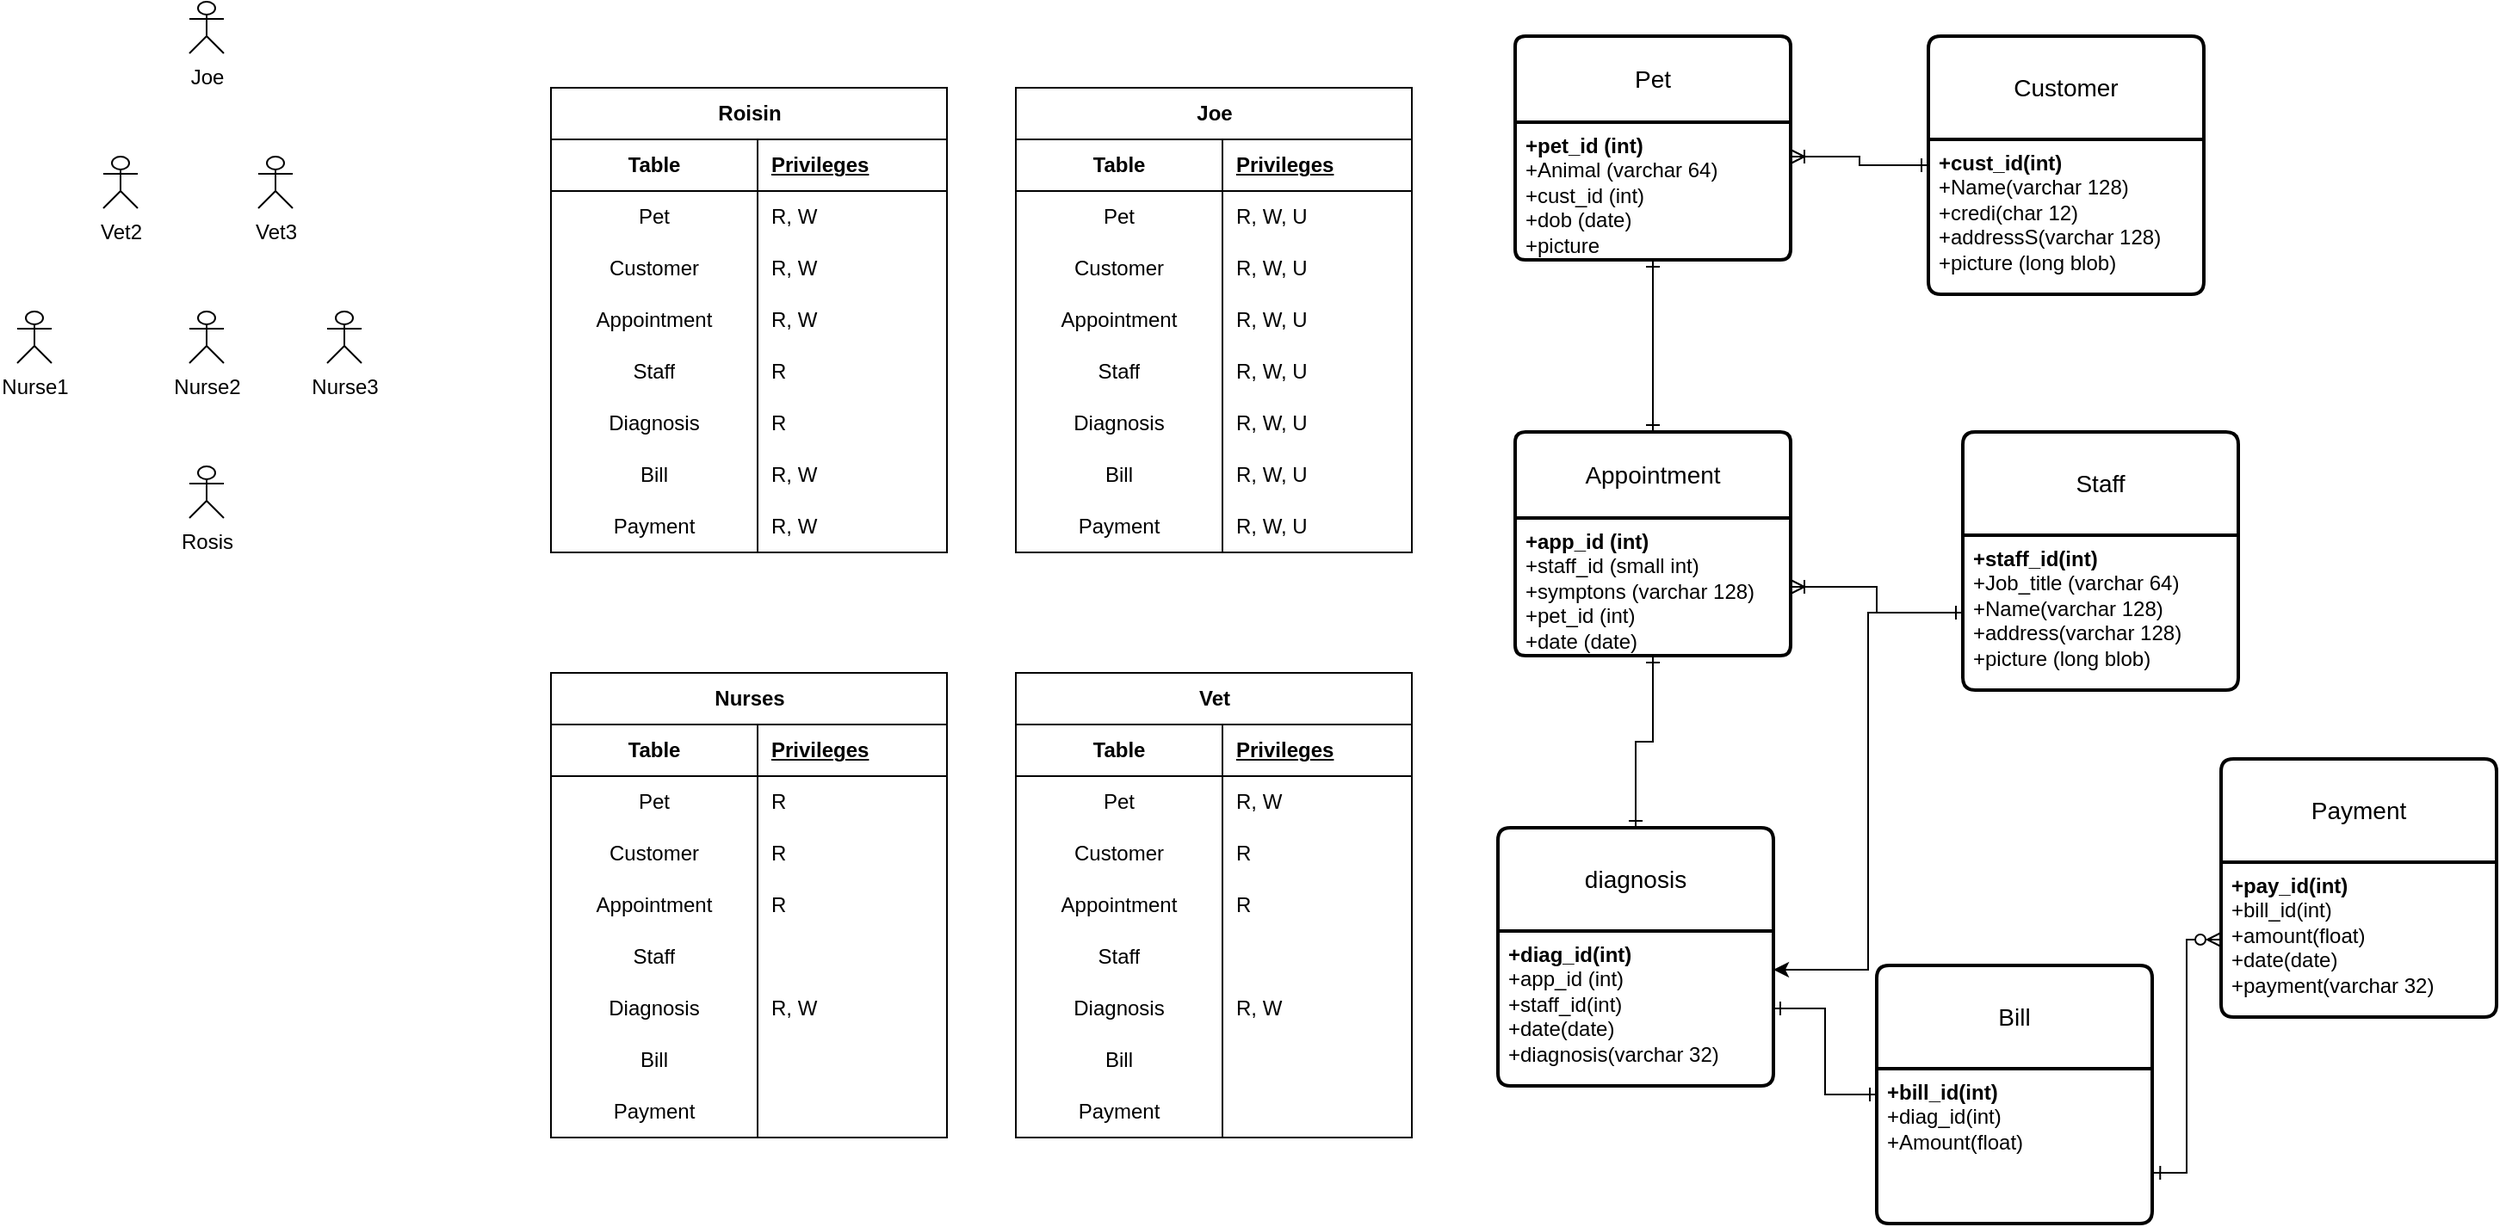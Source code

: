 <mxfile version="21.6.1" type="device">
  <diagram name="Page-1" id="9361dd3d-8414-5efd-6122-117bd74ce7a7">
    <mxGraphModel dx="2304" dy="516" grid="1" gridSize="10" guides="1" tooltips="1" connect="1" arrows="1" fold="1" page="0" pageScale="1.5" pageWidth="826" pageHeight="1169" background="none" math="0" shadow="0">
      <root>
        <mxCell id="0" />
        <mxCell id="1" parent="0" />
        <mxCell id="KjkoaQqp5BwsZW1yL46J-120" style="edgeStyle=orthogonalEdgeStyle;rounded=0;orthogonalLoop=1;jettySize=auto;html=1;entryX=0.5;entryY=1;entryDx=0;entryDy=0;endArrow=ERone;endFill=0;startArrow=ERone;startFill=0;" parent="1" source="KjkoaQqp5BwsZW1yL46J-89" target="KjkoaQqp5BwsZW1yL46J-98" edge="1">
          <mxGeometry relative="1" as="geometry" />
        </mxCell>
        <mxCell id="KjkoaQqp5BwsZW1yL46J-89" value="Appointment" style="swimlane;childLayout=stackLayout;horizontal=1;startSize=50;horizontalStack=0;rounded=1;fontSize=14;fontStyle=0;strokeWidth=2;resizeParent=0;resizeLast=1;shadow=0;dashed=0;align=center;arcSize=4;whiteSpace=wrap;html=1;" parent="1" vertex="1">
          <mxGeometry x="-140" y="360" width="160" height="130" as="geometry" />
        </mxCell>
        <mxCell id="KjkoaQqp5BwsZW1yL46J-90" value="&lt;b&gt;+app_id (int)&lt;br&gt;&lt;/b&gt;+staff_id (small int)&lt;br&gt;+symptons (varchar 128)&amp;nbsp;&lt;br&gt;+pet_id (int)&lt;br&gt;+date (date)" style="align=left;strokeColor=none;fillColor=none;spacingLeft=4;fontSize=12;verticalAlign=top;resizable=0;rotatable=0;part=1;html=1;" parent="KjkoaQqp5BwsZW1yL46J-89" vertex="1">
          <mxGeometry y="50" width="160" height="80" as="geometry" />
        </mxCell>
        <mxCell id="KjkoaQqp5BwsZW1yL46J-97" value="Pet" style="swimlane;childLayout=stackLayout;horizontal=1;startSize=50;horizontalStack=0;rounded=1;fontSize=14;fontStyle=0;strokeWidth=2;resizeParent=0;resizeLast=1;shadow=0;dashed=0;align=center;arcSize=4;whiteSpace=wrap;html=1;" parent="1" vertex="1">
          <mxGeometry x="-140" y="130" width="160" height="130" as="geometry" />
        </mxCell>
        <mxCell id="KjkoaQqp5BwsZW1yL46J-98" value="&lt;b&gt;+pet_id (int)&lt;br&gt;&lt;/b&gt;+Animal (varchar 64)&lt;br&gt;+cust_id (int)&lt;br&gt;+dob (date)&lt;br&gt;+picture" style="align=left;strokeColor=none;fillColor=none;spacingLeft=4;fontSize=12;verticalAlign=top;resizable=0;rotatable=0;part=1;html=1;" parent="KjkoaQqp5BwsZW1yL46J-97" vertex="1">
          <mxGeometry y="50" width="160" height="80" as="geometry" />
        </mxCell>
        <mxCell id="KjkoaQqp5BwsZW1yL46J-99" value="Staff" style="swimlane;childLayout=stackLayout;horizontal=1;startSize=60;horizontalStack=0;rounded=1;fontSize=14;fontStyle=0;strokeWidth=2;resizeParent=0;resizeLast=1;shadow=0;dashed=0;align=center;arcSize=4;whiteSpace=wrap;html=1;" parent="1" vertex="1">
          <mxGeometry x="120" y="360" width="160" height="150" as="geometry" />
        </mxCell>
        <mxCell id="KjkoaQqp5BwsZW1yL46J-100" value="&lt;b&gt;+staff_id(int)&lt;br&gt;&lt;/b&gt;+Job_title (varchar 64)&lt;br&gt;+Name(varchar 128)&lt;br&gt;+address(varchar 128)&lt;br&gt;+picture (long blob)" style="align=left;strokeColor=none;fillColor=none;spacingLeft=4;fontSize=12;verticalAlign=top;resizable=0;rotatable=0;part=1;html=1;" parent="KjkoaQqp5BwsZW1yL46J-99" vertex="1">
          <mxGeometry y="60" width="160" height="90" as="geometry" />
        </mxCell>
        <mxCell id="KjkoaQqp5BwsZW1yL46J-119" style="rounded=0;orthogonalLoop=1;jettySize=auto;html=1;entryX=1;entryY=0.25;entryDx=0;entryDy=0;edgeStyle=orthogonalEdgeStyle;endArrow=ERoneToMany;endFill=0;startArrow=ERone;startFill=0;" parent="1" source="KjkoaQqp5BwsZW1yL46J-103" target="KjkoaQqp5BwsZW1yL46J-98" edge="1">
          <mxGeometry relative="1" as="geometry" />
        </mxCell>
        <mxCell id="KjkoaQqp5BwsZW1yL46J-103" value="Customer" style="swimlane;childLayout=stackLayout;horizontal=1;startSize=60;horizontalStack=0;rounded=1;fontSize=14;fontStyle=0;strokeWidth=2;resizeParent=0;resizeLast=1;shadow=0;dashed=0;align=center;arcSize=4;whiteSpace=wrap;html=1;" parent="1" vertex="1">
          <mxGeometry x="100" y="130" width="160" height="150" as="geometry" />
        </mxCell>
        <mxCell id="KjkoaQqp5BwsZW1yL46J-104" value="&lt;b&gt;+cust_id(int)&lt;br&gt;&lt;/b&gt;+Name(varchar 128)&lt;br&gt;+credi(char 12)&lt;br&gt;+addressS(varchar 128)&lt;br&gt;+picture (long blob)" style="align=left;strokeColor=none;fillColor=none;spacingLeft=4;fontSize=12;verticalAlign=top;resizable=0;rotatable=0;part=1;html=1;" parent="KjkoaQqp5BwsZW1yL46J-103" vertex="1">
          <mxGeometry y="60" width="160" height="90" as="geometry" />
        </mxCell>
        <mxCell id="KjkoaQqp5BwsZW1yL46J-123" style="edgeStyle=orthogonalEdgeStyle;rounded=0;orthogonalLoop=1;jettySize=auto;html=1;entryX=1;entryY=0.5;entryDx=0;entryDy=0;endArrow=ERone;endFill=0;startArrow=ERone;startFill=0;" parent="1" source="KjkoaQqp5BwsZW1yL46J-108" target="KjkoaQqp5BwsZW1yL46J-117" edge="1">
          <mxGeometry relative="1" as="geometry" />
        </mxCell>
        <mxCell id="KjkoaQqp5BwsZW1yL46J-108" value="Bill" style="swimlane;childLayout=stackLayout;horizontal=1;startSize=60;horizontalStack=0;rounded=1;fontSize=14;fontStyle=0;strokeWidth=2;resizeParent=0;resizeLast=1;shadow=0;dashed=0;align=center;arcSize=4;whiteSpace=wrap;html=1;" parent="1" vertex="1">
          <mxGeometry x="70" y="670" width="160" height="150" as="geometry" />
        </mxCell>
        <mxCell id="KjkoaQqp5BwsZW1yL46J-109" value="&lt;b&gt;+bill_id(int)&lt;br&gt;&lt;/b&gt;+diag_id(int)&lt;br&gt;+Amount(float)" style="align=left;strokeColor=none;fillColor=none;spacingLeft=4;fontSize=12;verticalAlign=top;resizable=0;rotatable=0;part=1;html=1;" parent="KjkoaQqp5BwsZW1yL46J-108" vertex="1">
          <mxGeometry y="60" width="160" height="90" as="geometry" />
        </mxCell>
        <mxCell id="KjkoaQqp5BwsZW1yL46J-110" value="Payment" style="swimlane;childLayout=stackLayout;horizontal=1;startSize=60;horizontalStack=0;rounded=1;fontSize=14;fontStyle=0;strokeWidth=2;resizeParent=0;resizeLast=1;shadow=0;dashed=0;align=center;arcSize=4;whiteSpace=wrap;html=1;" parent="1" vertex="1">
          <mxGeometry x="270" y="550" width="160" height="150" as="geometry" />
        </mxCell>
        <mxCell id="KjkoaQqp5BwsZW1yL46J-111" value="&lt;b&gt;+pay_id(int)&lt;br&gt;&lt;/b&gt;+bill_id(int)&lt;br&gt;+amount(float)&lt;br&gt;+date(date)&lt;br&gt;+payment(varchar 32)" style="align=left;strokeColor=none;fillColor=none;spacingLeft=4;fontSize=12;verticalAlign=top;resizable=0;rotatable=0;part=1;html=1;" parent="KjkoaQqp5BwsZW1yL46J-110" vertex="1">
          <mxGeometry y="60" width="160" height="90" as="geometry" />
        </mxCell>
        <mxCell id="KjkoaQqp5BwsZW1yL46J-122" style="edgeStyle=orthogonalEdgeStyle;rounded=0;orthogonalLoop=1;jettySize=auto;html=1;endArrow=ERone;endFill=0;startArrow=ERone;startFill=0;" parent="1" source="KjkoaQqp5BwsZW1yL46J-116" target="KjkoaQqp5BwsZW1yL46J-90" edge="1">
          <mxGeometry relative="1" as="geometry" />
        </mxCell>
        <mxCell id="KjkoaQqp5BwsZW1yL46J-116" value="diagnosis" style="swimlane;childLayout=stackLayout;horizontal=1;startSize=60;horizontalStack=0;rounded=1;fontSize=14;fontStyle=0;strokeWidth=2;resizeParent=0;resizeLast=1;shadow=0;dashed=0;align=center;arcSize=4;whiteSpace=wrap;html=1;" parent="1" vertex="1">
          <mxGeometry x="-150" y="590" width="160" height="150" as="geometry" />
        </mxCell>
        <mxCell id="KjkoaQqp5BwsZW1yL46J-117" value="&lt;b&gt;+diag_id(int)&lt;br&gt;&lt;/b&gt;+app_id (int)&lt;br style=&quot;border-color: var(--border-color);&quot;&gt;+staff_id(int)&lt;br&gt;+date(date)&lt;br&gt;+diagnosis(varchar 32)" style="align=left;strokeColor=none;fillColor=none;spacingLeft=4;fontSize=12;verticalAlign=top;resizable=0;rotatable=0;part=1;html=1;" parent="KjkoaQqp5BwsZW1yL46J-116" vertex="1">
          <mxGeometry y="60" width="160" height="90" as="geometry" />
        </mxCell>
        <mxCell id="KjkoaQqp5BwsZW1yL46J-121" style="edgeStyle=orthogonalEdgeStyle;rounded=0;orthogonalLoop=1;jettySize=auto;html=1;endArrow=ERone;endFill=0;startArrow=ERoneToMany;startFill=0;" parent="1" source="KjkoaQqp5BwsZW1yL46J-90" target="KjkoaQqp5BwsZW1yL46J-100" edge="1">
          <mxGeometry relative="1" as="geometry" />
        </mxCell>
        <mxCell id="KjkoaQqp5BwsZW1yL46J-125" style="edgeStyle=orthogonalEdgeStyle;rounded=0;orthogonalLoop=1;jettySize=auto;html=1;entryX=1.004;entryY=0.672;entryDx=0;entryDy=0;entryPerimeter=0;endArrow=ERone;endFill=0;startArrow=ERzeroToMany;startFill=0;" parent="1" source="KjkoaQqp5BwsZW1yL46J-111" target="KjkoaQqp5BwsZW1yL46J-109" edge="1">
          <mxGeometry relative="1" as="geometry" />
        </mxCell>
        <mxCell id="KjkoaQqp5BwsZW1yL46J-126" value="Joe&lt;br&gt;" style="shape=umlActor;verticalLabelPosition=bottom;verticalAlign=top;html=1;" parent="1" vertex="1">
          <mxGeometry x="-910" y="110" width="20" height="30" as="geometry" />
        </mxCell>
        <mxCell id="KjkoaQqp5BwsZW1yL46J-130" value="Vet2&lt;br&gt;" style="shape=umlActor;verticalLabelPosition=bottom;verticalAlign=top;html=1;" parent="1" vertex="1">
          <mxGeometry x="-960" y="200" width="20" height="30" as="geometry" />
        </mxCell>
        <mxCell id="KjkoaQqp5BwsZW1yL46J-131" value="Vet3" style="shape=umlActor;verticalLabelPosition=bottom;verticalAlign=top;html=1;" parent="1" vertex="1">
          <mxGeometry x="-870" y="200" width="20" height="30" as="geometry" />
        </mxCell>
        <mxCell id="KjkoaQqp5BwsZW1yL46J-132" value="Nurse1&lt;br&gt;&lt;br&gt;" style="shape=umlActor;verticalLabelPosition=bottom;verticalAlign=top;html=1;" parent="1" vertex="1">
          <mxGeometry x="-1010" y="290" width="20" height="30" as="geometry" />
        </mxCell>
        <mxCell id="KjkoaQqp5BwsZW1yL46J-133" value="Nurse2" style="shape=umlActor;verticalLabelPosition=bottom;verticalAlign=top;html=1;" parent="1" vertex="1">
          <mxGeometry x="-910" y="290" width="20" height="30" as="geometry" />
        </mxCell>
        <mxCell id="KjkoaQqp5BwsZW1yL46J-134" value="Nurse3" style="shape=umlActor;verticalLabelPosition=bottom;verticalAlign=top;html=1;" parent="1" vertex="1">
          <mxGeometry x="-830" y="290" width="20" height="30" as="geometry" />
        </mxCell>
        <mxCell id="KjkoaQqp5BwsZW1yL46J-135" value="Rosis" style="shape=umlActor;verticalLabelPosition=bottom;verticalAlign=top;html=1;" parent="1" vertex="1">
          <mxGeometry x="-910" y="380" width="20" height="30" as="geometry" />
        </mxCell>
        <mxCell id="KjkoaQqp5BwsZW1yL46J-169" value="Roisin&lt;br&gt;" style="shape=table;startSize=30;container=1;collapsible=1;childLayout=tableLayout;fixedRows=1;rowLines=0;fontStyle=1;align=center;resizeLast=1;html=1;" parent="1" vertex="1">
          <mxGeometry x="-700" y="160" width="230" height="270" as="geometry" />
        </mxCell>
        <mxCell id="KjkoaQqp5BwsZW1yL46J-170" value="" style="shape=tableRow;horizontal=0;startSize=0;swimlaneHead=0;swimlaneBody=0;fillColor=none;collapsible=0;dropTarget=0;points=[[0,0.5],[1,0.5]];portConstraint=eastwest;top=0;left=0;right=0;bottom=1;" parent="KjkoaQqp5BwsZW1yL46J-169" vertex="1">
          <mxGeometry y="30" width="230" height="30" as="geometry" />
        </mxCell>
        <mxCell id="KjkoaQqp5BwsZW1yL46J-171" value="Table" style="shape=partialRectangle;connectable=0;fillColor=none;top=0;left=0;bottom=0;right=0;fontStyle=1;overflow=hidden;whiteSpace=wrap;html=1;" parent="KjkoaQqp5BwsZW1yL46J-170" vertex="1">
          <mxGeometry width="120" height="30" as="geometry">
            <mxRectangle width="120" height="30" as="alternateBounds" />
          </mxGeometry>
        </mxCell>
        <mxCell id="KjkoaQqp5BwsZW1yL46J-172" value="Privileges" style="shape=partialRectangle;connectable=0;fillColor=none;top=0;left=0;bottom=0;right=0;align=left;spacingLeft=6;fontStyle=5;overflow=hidden;whiteSpace=wrap;html=1;" parent="KjkoaQqp5BwsZW1yL46J-170" vertex="1">
          <mxGeometry x="120" width="110" height="30" as="geometry">
            <mxRectangle width="110" height="30" as="alternateBounds" />
          </mxGeometry>
        </mxCell>
        <mxCell id="KjkoaQqp5BwsZW1yL46J-173" value="" style="shape=tableRow;horizontal=0;startSize=0;swimlaneHead=0;swimlaneBody=0;fillColor=none;collapsible=0;dropTarget=0;points=[[0,0.5],[1,0.5]];portConstraint=eastwest;top=0;left=0;right=0;bottom=0;" parent="KjkoaQqp5BwsZW1yL46J-169" vertex="1">
          <mxGeometry y="60" width="230" height="30" as="geometry" />
        </mxCell>
        <mxCell id="KjkoaQqp5BwsZW1yL46J-174" value="Pet&lt;br&gt;" style="shape=partialRectangle;connectable=0;fillColor=none;top=0;left=0;bottom=0;right=0;editable=1;overflow=hidden;whiteSpace=wrap;html=1;" parent="KjkoaQqp5BwsZW1yL46J-173" vertex="1">
          <mxGeometry width="120" height="30" as="geometry">
            <mxRectangle width="120" height="30" as="alternateBounds" />
          </mxGeometry>
        </mxCell>
        <mxCell id="KjkoaQqp5BwsZW1yL46J-175" value="R, W" style="shape=partialRectangle;connectable=0;fillColor=none;top=0;left=0;bottom=0;right=0;align=left;spacingLeft=6;overflow=hidden;whiteSpace=wrap;html=1;" parent="KjkoaQqp5BwsZW1yL46J-173" vertex="1">
          <mxGeometry x="120" width="110" height="30" as="geometry">
            <mxRectangle width="110" height="30" as="alternateBounds" />
          </mxGeometry>
        </mxCell>
        <mxCell id="KjkoaQqp5BwsZW1yL46J-176" value="" style="shape=tableRow;horizontal=0;startSize=0;swimlaneHead=0;swimlaneBody=0;fillColor=none;collapsible=0;dropTarget=0;points=[[0,0.5],[1,0.5]];portConstraint=eastwest;top=0;left=0;right=0;bottom=0;" parent="KjkoaQqp5BwsZW1yL46J-169" vertex="1">
          <mxGeometry y="90" width="230" height="30" as="geometry" />
        </mxCell>
        <mxCell id="KjkoaQqp5BwsZW1yL46J-177" value="Customer" style="shape=partialRectangle;connectable=0;fillColor=none;top=0;left=0;bottom=0;right=0;editable=1;overflow=hidden;whiteSpace=wrap;html=1;" parent="KjkoaQqp5BwsZW1yL46J-176" vertex="1">
          <mxGeometry width="120" height="30" as="geometry">
            <mxRectangle width="120" height="30" as="alternateBounds" />
          </mxGeometry>
        </mxCell>
        <mxCell id="KjkoaQqp5BwsZW1yL46J-178" value="R, W" style="shape=partialRectangle;connectable=0;fillColor=none;top=0;left=0;bottom=0;right=0;align=left;spacingLeft=6;overflow=hidden;whiteSpace=wrap;html=1;" parent="KjkoaQqp5BwsZW1yL46J-176" vertex="1">
          <mxGeometry x="120" width="110" height="30" as="geometry">
            <mxRectangle width="110" height="30" as="alternateBounds" />
          </mxGeometry>
        </mxCell>
        <mxCell id="KjkoaQqp5BwsZW1yL46J-179" value="" style="shape=tableRow;horizontal=0;startSize=0;swimlaneHead=0;swimlaneBody=0;fillColor=none;collapsible=0;dropTarget=0;points=[[0,0.5],[1,0.5]];portConstraint=eastwest;top=0;left=0;right=0;bottom=0;" parent="KjkoaQqp5BwsZW1yL46J-169" vertex="1">
          <mxGeometry y="120" width="230" height="30" as="geometry" />
        </mxCell>
        <mxCell id="KjkoaQqp5BwsZW1yL46J-180" value="Appointment" style="shape=partialRectangle;connectable=0;fillColor=none;top=0;left=0;bottom=0;right=0;editable=1;overflow=hidden;whiteSpace=wrap;html=1;" parent="KjkoaQqp5BwsZW1yL46J-179" vertex="1">
          <mxGeometry width="120" height="30" as="geometry">
            <mxRectangle width="120" height="30" as="alternateBounds" />
          </mxGeometry>
        </mxCell>
        <mxCell id="KjkoaQqp5BwsZW1yL46J-181" value="R, W" style="shape=partialRectangle;connectable=0;fillColor=none;top=0;left=0;bottom=0;right=0;align=left;spacingLeft=6;overflow=hidden;whiteSpace=wrap;html=1;" parent="KjkoaQqp5BwsZW1yL46J-179" vertex="1">
          <mxGeometry x="120" width="110" height="30" as="geometry">
            <mxRectangle width="110" height="30" as="alternateBounds" />
          </mxGeometry>
        </mxCell>
        <mxCell id="KjkoaQqp5BwsZW1yL46J-182" value="" style="shape=tableRow;horizontal=0;startSize=0;swimlaneHead=0;swimlaneBody=0;fillColor=none;collapsible=0;dropTarget=0;points=[[0,0.5],[1,0.5]];portConstraint=eastwest;top=0;left=0;right=0;bottom=0;" parent="KjkoaQqp5BwsZW1yL46J-169" vertex="1">
          <mxGeometry y="150" width="230" height="30" as="geometry" />
        </mxCell>
        <mxCell id="KjkoaQqp5BwsZW1yL46J-183" value="Staff" style="shape=partialRectangle;connectable=0;fillColor=none;top=0;left=0;bottom=0;right=0;editable=1;overflow=hidden;whiteSpace=wrap;html=1;" parent="KjkoaQqp5BwsZW1yL46J-182" vertex="1">
          <mxGeometry width="120" height="30" as="geometry">
            <mxRectangle width="120" height="30" as="alternateBounds" />
          </mxGeometry>
        </mxCell>
        <mxCell id="KjkoaQqp5BwsZW1yL46J-184" value="R" style="shape=partialRectangle;connectable=0;fillColor=none;top=0;left=0;bottom=0;right=0;align=left;spacingLeft=6;overflow=hidden;whiteSpace=wrap;html=1;" parent="KjkoaQqp5BwsZW1yL46J-182" vertex="1">
          <mxGeometry x="120" width="110" height="30" as="geometry">
            <mxRectangle width="110" height="30" as="alternateBounds" />
          </mxGeometry>
        </mxCell>
        <mxCell id="KjkoaQqp5BwsZW1yL46J-185" value="" style="shape=tableRow;horizontal=0;startSize=0;swimlaneHead=0;swimlaneBody=0;fillColor=none;collapsible=0;dropTarget=0;points=[[0,0.5],[1,0.5]];portConstraint=eastwest;top=0;left=0;right=0;bottom=0;" parent="KjkoaQqp5BwsZW1yL46J-169" vertex="1">
          <mxGeometry y="180" width="230" height="30" as="geometry" />
        </mxCell>
        <mxCell id="KjkoaQqp5BwsZW1yL46J-186" value="Diagnosis" style="shape=partialRectangle;connectable=0;fillColor=none;top=0;left=0;bottom=0;right=0;editable=1;overflow=hidden;whiteSpace=wrap;html=1;" parent="KjkoaQqp5BwsZW1yL46J-185" vertex="1">
          <mxGeometry width="120" height="30" as="geometry">
            <mxRectangle width="120" height="30" as="alternateBounds" />
          </mxGeometry>
        </mxCell>
        <mxCell id="KjkoaQqp5BwsZW1yL46J-187" value="R" style="shape=partialRectangle;connectable=0;fillColor=none;top=0;left=0;bottom=0;right=0;align=left;spacingLeft=6;overflow=hidden;whiteSpace=wrap;html=1;" parent="KjkoaQqp5BwsZW1yL46J-185" vertex="1">
          <mxGeometry x="120" width="110" height="30" as="geometry">
            <mxRectangle width="110" height="30" as="alternateBounds" />
          </mxGeometry>
        </mxCell>
        <mxCell id="KjkoaQqp5BwsZW1yL46J-188" value="" style="shape=tableRow;horizontal=0;startSize=0;swimlaneHead=0;swimlaneBody=0;fillColor=none;collapsible=0;dropTarget=0;points=[[0,0.5],[1,0.5]];portConstraint=eastwest;top=0;left=0;right=0;bottom=0;" parent="KjkoaQqp5BwsZW1yL46J-169" vertex="1">
          <mxGeometry y="210" width="230" height="30" as="geometry" />
        </mxCell>
        <mxCell id="KjkoaQqp5BwsZW1yL46J-189" value="Bill" style="shape=partialRectangle;connectable=0;fillColor=none;top=0;left=0;bottom=0;right=0;editable=1;overflow=hidden;whiteSpace=wrap;html=1;" parent="KjkoaQqp5BwsZW1yL46J-188" vertex="1">
          <mxGeometry width="120" height="30" as="geometry">
            <mxRectangle width="120" height="30" as="alternateBounds" />
          </mxGeometry>
        </mxCell>
        <mxCell id="KjkoaQqp5BwsZW1yL46J-190" value="R, W" style="shape=partialRectangle;connectable=0;fillColor=none;top=0;left=0;bottom=0;right=0;align=left;spacingLeft=6;overflow=hidden;whiteSpace=wrap;html=1;" parent="KjkoaQqp5BwsZW1yL46J-188" vertex="1">
          <mxGeometry x="120" width="110" height="30" as="geometry">
            <mxRectangle width="110" height="30" as="alternateBounds" />
          </mxGeometry>
        </mxCell>
        <mxCell id="KjkoaQqp5BwsZW1yL46J-191" value="" style="shape=tableRow;horizontal=0;startSize=0;swimlaneHead=0;swimlaneBody=0;fillColor=none;collapsible=0;dropTarget=0;points=[[0,0.5],[1,0.5]];portConstraint=eastwest;top=0;left=0;right=0;bottom=0;" parent="KjkoaQqp5BwsZW1yL46J-169" vertex="1">
          <mxGeometry y="240" width="230" height="30" as="geometry" />
        </mxCell>
        <mxCell id="KjkoaQqp5BwsZW1yL46J-192" value="Payment" style="shape=partialRectangle;connectable=0;fillColor=none;top=0;left=0;bottom=0;right=0;editable=1;overflow=hidden;whiteSpace=wrap;html=1;" parent="KjkoaQqp5BwsZW1yL46J-191" vertex="1">
          <mxGeometry width="120" height="30" as="geometry">
            <mxRectangle width="120" height="30" as="alternateBounds" />
          </mxGeometry>
        </mxCell>
        <mxCell id="KjkoaQqp5BwsZW1yL46J-193" value="R, W" style="shape=partialRectangle;connectable=0;fillColor=none;top=0;left=0;bottom=0;right=0;align=left;spacingLeft=6;overflow=hidden;whiteSpace=wrap;html=1;" parent="KjkoaQqp5BwsZW1yL46J-191" vertex="1">
          <mxGeometry x="120" width="110" height="30" as="geometry">
            <mxRectangle width="110" height="30" as="alternateBounds" />
          </mxGeometry>
        </mxCell>
        <mxCell id="KjkoaQqp5BwsZW1yL46J-203" value="Nurses" style="shape=table;startSize=30;container=1;collapsible=1;childLayout=tableLayout;fixedRows=1;rowLines=0;fontStyle=1;align=center;resizeLast=1;html=1;" parent="1" vertex="1">
          <mxGeometry x="-700" y="500" width="230" height="270" as="geometry" />
        </mxCell>
        <mxCell id="KjkoaQqp5BwsZW1yL46J-204" value="" style="shape=tableRow;horizontal=0;startSize=0;swimlaneHead=0;swimlaneBody=0;fillColor=none;collapsible=0;dropTarget=0;points=[[0,0.5],[1,0.5]];portConstraint=eastwest;top=0;left=0;right=0;bottom=1;" parent="KjkoaQqp5BwsZW1yL46J-203" vertex="1">
          <mxGeometry y="30" width="230" height="30" as="geometry" />
        </mxCell>
        <mxCell id="KjkoaQqp5BwsZW1yL46J-205" value="Table" style="shape=partialRectangle;connectable=0;fillColor=none;top=0;left=0;bottom=0;right=0;fontStyle=1;overflow=hidden;whiteSpace=wrap;html=1;" parent="KjkoaQqp5BwsZW1yL46J-204" vertex="1">
          <mxGeometry width="120" height="30" as="geometry">
            <mxRectangle width="120" height="30" as="alternateBounds" />
          </mxGeometry>
        </mxCell>
        <mxCell id="KjkoaQqp5BwsZW1yL46J-206" value="Privileges" style="shape=partialRectangle;connectable=0;fillColor=none;top=0;left=0;bottom=0;right=0;align=left;spacingLeft=6;fontStyle=5;overflow=hidden;whiteSpace=wrap;html=1;" parent="KjkoaQqp5BwsZW1yL46J-204" vertex="1">
          <mxGeometry x="120" width="110" height="30" as="geometry">
            <mxRectangle width="110" height="30" as="alternateBounds" />
          </mxGeometry>
        </mxCell>
        <mxCell id="KjkoaQqp5BwsZW1yL46J-207" value="" style="shape=tableRow;horizontal=0;startSize=0;swimlaneHead=0;swimlaneBody=0;fillColor=none;collapsible=0;dropTarget=0;points=[[0,0.5],[1,0.5]];portConstraint=eastwest;top=0;left=0;right=0;bottom=0;" parent="KjkoaQqp5BwsZW1yL46J-203" vertex="1">
          <mxGeometry y="60" width="230" height="30" as="geometry" />
        </mxCell>
        <mxCell id="KjkoaQqp5BwsZW1yL46J-208" value="Pet&lt;br&gt;" style="shape=partialRectangle;connectable=0;fillColor=none;top=0;left=0;bottom=0;right=0;editable=1;overflow=hidden;whiteSpace=wrap;html=1;" parent="KjkoaQqp5BwsZW1yL46J-207" vertex="1">
          <mxGeometry width="120" height="30" as="geometry">
            <mxRectangle width="120" height="30" as="alternateBounds" />
          </mxGeometry>
        </mxCell>
        <mxCell id="KjkoaQqp5BwsZW1yL46J-209" value="R" style="shape=partialRectangle;connectable=0;fillColor=none;top=0;left=0;bottom=0;right=0;align=left;spacingLeft=6;overflow=hidden;whiteSpace=wrap;html=1;" parent="KjkoaQqp5BwsZW1yL46J-207" vertex="1">
          <mxGeometry x="120" width="110" height="30" as="geometry">
            <mxRectangle width="110" height="30" as="alternateBounds" />
          </mxGeometry>
        </mxCell>
        <mxCell id="KjkoaQqp5BwsZW1yL46J-210" value="" style="shape=tableRow;horizontal=0;startSize=0;swimlaneHead=0;swimlaneBody=0;fillColor=none;collapsible=0;dropTarget=0;points=[[0,0.5],[1,0.5]];portConstraint=eastwest;top=0;left=0;right=0;bottom=0;" parent="KjkoaQqp5BwsZW1yL46J-203" vertex="1">
          <mxGeometry y="90" width="230" height="30" as="geometry" />
        </mxCell>
        <mxCell id="KjkoaQqp5BwsZW1yL46J-211" value="Customer" style="shape=partialRectangle;connectable=0;fillColor=none;top=0;left=0;bottom=0;right=0;editable=1;overflow=hidden;whiteSpace=wrap;html=1;" parent="KjkoaQqp5BwsZW1yL46J-210" vertex="1">
          <mxGeometry width="120" height="30" as="geometry">
            <mxRectangle width="120" height="30" as="alternateBounds" />
          </mxGeometry>
        </mxCell>
        <mxCell id="KjkoaQqp5BwsZW1yL46J-212" value="R" style="shape=partialRectangle;connectable=0;fillColor=none;top=0;left=0;bottom=0;right=0;align=left;spacingLeft=6;overflow=hidden;whiteSpace=wrap;html=1;" parent="KjkoaQqp5BwsZW1yL46J-210" vertex="1">
          <mxGeometry x="120" width="110" height="30" as="geometry">
            <mxRectangle width="110" height="30" as="alternateBounds" />
          </mxGeometry>
        </mxCell>
        <mxCell id="KjkoaQqp5BwsZW1yL46J-213" value="" style="shape=tableRow;horizontal=0;startSize=0;swimlaneHead=0;swimlaneBody=0;fillColor=none;collapsible=0;dropTarget=0;points=[[0,0.5],[1,0.5]];portConstraint=eastwest;top=0;left=0;right=0;bottom=0;" parent="KjkoaQqp5BwsZW1yL46J-203" vertex="1">
          <mxGeometry y="120" width="230" height="30" as="geometry" />
        </mxCell>
        <mxCell id="KjkoaQqp5BwsZW1yL46J-214" value="Appointment" style="shape=partialRectangle;connectable=0;fillColor=none;top=0;left=0;bottom=0;right=0;editable=1;overflow=hidden;whiteSpace=wrap;html=1;" parent="KjkoaQqp5BwsZW1yL46J-213" vertex="1">
          <mxGeometry width="120" height="30" as="geometry">
            <mxRectangle width="120" height="30" as="alternateBounds" />
          </mxGeometry>
        </mxCell>
        <mxCell id="KjkoaQqp5BwsZW1yL46J-215" value="R" style="shape=partialRectangle;connectable=0;fillColor=none;top=0;left=0;bottom=0;right=0;align=left;spacingLeft=6;overflow=hidden;whiteSpace=wrap;html=1;" parent="KjkoaQqp5BwsZW1yL46J-213" vertex="1">
          <mxGeometry x="120" width="110" height="30" as="geometry">
            <mxRectangle width="110" height="30" as="alternateBounds" />
          </mxGeometry>
        </mxCell>
        <mxCell id="KjkoaQqp5BwsZW1yL46J-216" value="" style="shape=tableRow;horizontal=0;startSize=0;swimlaneHead=0;swimlaneBody=0;fillColor=none;collapsible=0;dropTarget=0;points=[[0,0.5],[1,0.5]];portConstraint=eastwest;top=0;left=0;right=0;bottom=0;" parent="KjkoaQqp5BwsZW1yL46J-203" vertex="1">
          <mxGeometry y="150" width="230" height="30" as="geometry" />
        </mxCell>
        <mxCell id="KjkoaQqp5BwsZW1yL46J-217" value="Staff" style="shape=partialRectangle;connectable=0;fillColor=none;top=0;left=0;bottom=0;right=0;editable=1;overflow=hidden;whiteSpace=wrap;html=1;" parent="KjkoaQqp5BwsZW1yL46J-216" vertex="1">
          <mxGeometry width="120" height="30" as="geometry">
            <mxRectangle width="120" height="30" as="alternateBounds" />
          </mxGeometry>
        </mxCell>
        <mxCell id="KjkoaQqp5BwsZW1yL46J-218" value="" style="shape=partialRectangle;connectable=0;fillColor=none;top=0;left=0;bottom=0;right=0;align=left;spacingLeft=6;overflow=hidden;whiteSpace=wrap;html=1;" parent="KjkoaQqp5BwsZW1yL46J-216" vertex="1">
          <mxGeometry x="120" width="110" height="30" as="geometry">
            <mxRectangle width="110" height="30" as="alternateBounds" />
          </mxGeometry>
        </mxCell>
        <mxCell id="KjkoaQqp5BwsZW1yL46J-219" value="" style="shape=tableRow;horizontal=0;startSize=0;swimlaneHead=0;swimlaneBody=0;fillColor=none;collapsible=0;dropTarget=0;points=[[0,0.5],[1,0.5]];portConstraint=eastwest;top=0;left=0;right=0;bottom=0;" parent="KjkoaQqp5BwsZW1yL46J-203" vertex="1">
          <mxGeometry y="180" width="230" height="30" as="geometry" />
        </mxCell>
        <mxCell id="KjkoaQqp5BwsZW1yL46J-220" value="Diagnosis" style="shape=partialRectangle;connectable=0;fillColor=none;top=0;left=0;bottom=0;right=0;editable=1;overflow=hidden;whiteSpace=wrap;html=1;" parent="KjkoaQqp5BwsZW1yL46J-219" vertex="1">
          <mxGeometry width="120" height="30" as="geometry">
            <mxRectangle width="120" height="30" as="alternateBounds" />
          </mxGeometry>
        </mxCell>
        <mxCell id="KjkoaQqp5BwsZW1yL46J-221" value="R, W" style="shape=partialRectangle;connectable=0;fillColor=none;top=0;left=0;bottom=0;right=0;align=left;spacingLeft=6;overflow=hidden;whiteSpace=wrap;html=1;" parent="KjkoaQqp5BwsZW1yL46J-219" vertex="1">
          <mxGeometry x="120" width="110" height="30" as="geometry">
            <mxRectangle width="110" height="30" as="alternateBounds" />
          </mxGeometry>
        </mxCell>
        <mxCell id="KjkoaQqp5BwsZW1yL46J-222" value="" style="shape=tableRow;horizontal=0;startSize=0;swimlaneHead=0;swimlaneBody=0;fillColor=none;collapsible=0;dropTarget=0;points=[[0,0.5],[1,0.5]];portConstraint=eastwest;top=0;left=0;right=0;bottom=0;" parent="KjkoaQqp5BwsZW1yL46J-203" vertex="1">
          <mxGeometry y="210" width="230" height="30" as="geometry" />
        </mxCell>
        <mxCell id="KjkoaQqp5BwsZW1yL46J-223" value="Bill" style="shape=partialRectangle;connectable=0;fillColor=none;top=0;left=0;bottom=0;right=0;editable=1;overflow=hidden;whiteSpace=wrap;html=1;" parent="KjkoaQqp5BwsZW1yL46J-222" vertex="1">
          <mxGeometry width="120" height="30" as="geometry">
            <mxRectangle width="120" height="30" as="alternateBounds" />
          </mxGeometry>
        </mxCell>
        <mxCell id="KjkoaQqp5BwsZW1yL46J-224" value="" style="shape=partialRectangle;connectable=0;fillColor=none;top=0;left=0;bottom=0;right=0;align=left;spacingLeft=6;overflow=hidden;whiteSpace=wrap;html=1;" parent="KjkoaQqp5BwsZW1yL46J-222" vertex="1">
          <mxGeometry x="120" width="110" height="30" as="geometry">
            <mxRectangle width="110" height="30" as="alternateBounds" />
          </mxGeometry>
        </mxCell>
        <mxCell id="KjkoaQqp5BwsZW1yL46J-225" value="" style="shape=tableRow;horizontal=0;startSize=0;swimlaneHead=0;swimlaneBody=0;fillColor=none;collapsible=0;dropTarget=0;points=[[0,0.5],[1,0.5]];portConstraint=eastwest;top=0;left=0;right=0;bottom=0;" parent="KjkoaQqp5BwsZW1yL46J-203" vertex="1">
          <mxGeometry y="240" width="230" height="30" as="geometry" />
        </mxCell>
        <mxCell id="KjkoaQqp5BwsZW1yL46J-226" value="Payment" style="shape=partialRectangle;connectable=0;fillColor=none;top=0;left=0;bottom=0;right=0;editable=1;overflow=hidden;whiteSpace=wrap;html=1;" parent="KjkoaQqp5BwsZW1yL46J-225" vertex="1">
          <mxGeometry width="120" height="30" as="geometry">
            <mxRectangle width="120" height="30" as="alternateBounds" />
          </mxGeometry>
        </mxCell>
        <mxCell id="KjkoaQqp5BwsZW1yL46J-227" value="" style="shape=partialRectangle;connectable=0;fillColor=none;top=0;left=0;bottom=0;right=0;align=left;spacingLeft=6;overflow=hidden;whiteSpace=wrap;html=1;" parent="KjkoaQqp5BwsZW1yL46J-225" vertex="1">
          <mxGeometry x="120" width="110" height="30" as="geometry">
            <mxRectangle width="110" height="30" as="alternateBounds" />
          </mxGeometry>
        </mxCell>
        <mxCell id="KjkoaQqp5BwsZW1yL46J-228" value="Vet" style="shape=table;startSize=30;container=1;collapsible=1;childLayout=tableLayout;fixedRows=1;rowLines=0;fontStyle=1;align=center;resizeLast=1;html=1;" parent="1" vertex="1">
          <mxGeometry x="-430" y="500" width="230" height="270" as="geometry" />
        </mxCell>
        <mxCell id="KjkoaQqp5BwsZW1yL46J-229" value="" style="shape=tableRow;horizontal=0;startSize=0;swimlaneHead=0;swimlaneBody=0;fillColor=none;collapsible=0;dropTarget=0;points=[[0,0.5],[1,0.5]];portConstraint=eastwest;top=0;left=0;right=0;bottom=1;" parent="KjkoaQqp5BwsZW1yL46J-228" vertex="1">
          <mxGeometry y="30" width="230" height="30" as="geometry" />
        </mxCell>
        <mxCell id="KjkoaQqp5BwsZW1yL46J-230" value="Table" style="shape=partialRectangle;connectable=0;fillColor=none;top=0;left=0;bottom=0;right=0;fontStyle=1;overflow=hidden;whiteSpace=wrap;html=1;" parent="KjkoaQqp5BwsZW1yL46J-229" vertex="1">
          <mxGeometry width="120" height="30" as="geometry">
            <mxRectangle width="120" height="30" as="alternateBounds" />
          </mxGeometry>
        </mxCell>
        <mxCell id="KjkoaQqp5BwsZW1yL46J-231" value="Privileges" style="shape=partialRectangle;connectable=0;fillColor=none;top=0;left=0;bottom=0;right=0;align=left;spacingLeft=6;fontStyle=5;overflow=hidden;whiteSpace=wrap;html=1;" parent="KjkoaQqp5BwsZW1yL46J-229" vertex="1">
          <mxGeometry x="120" width="110" height="30" as="geometry">
            <mxRectangle width="110" height="30" as="alternateBounds" />
          </mxGeometry>
        </mxCell>
        <mxCell id="KjkoaQqp5BwsZW1yL46J-232" value="" style="shape=tableRow;horizontal=0;startSize=0;swimlaneHead=0;swimlaneBody=0;fillColor=none;collapsible=0;dropTarget=0;points=[[0,0.5],[1,0.5]];portConstraint=eastwest;top=0;left=0;right=0;bottom=0;" parent="KjkoaQqp5BwsZW1yL46J-228" vertex="1">
          <mxGeometry y="60" width="230" height="30" as="geometry" />
        </mxCell>
        <mxCell id="KjkoaQqp5BwsZW1yL46J-233" value="Pet&lt;br&gt;" style="shape=partialRectangle;connectable=0;fillColor=none;top=0;left=0;bottom=0;right=0;editable=1;overflow=hidden;whiteSpace=wrap;html=1;" parent="KjkoaQqp5BwsZW1yL46J-232" vertex="1">
          <mxGeometry width="120" height="30" as="geometry">
            <mxRectangle width="120" height="30" as="alternateBounds" />
          </mxGeometry>
        </mxCell>
        <mxCell id="KjkoaQqp5BwsZW1yL46J-234" value="R, W" style="shape=partialRectangle;connectable=0;fillColor=none;top=0;left=0;bottom=0;right=0;align=left;spacingLeft=6;overflow=hidden;whiteSpace=wrap;html=1;" parent="KjkoaQqp5BwsZW1yL46J-232" vertex="1">
          <mxGeometry x="120" width="110" height="30" as="geometry">
            <mxRectangle width="110" height="30" as="alternateBounds" />
          </mxGeometry>
        </mxCell>
        <mxCell id="KjkoaQqp5BwsZW1yL46J-235" value="" style="shape=tableRow;horizontal=0;startSize=0;swimlaneHead=0;swimlaneBody=0;fillColor=none;collapsible=0;dropTarget=0;points=[[0,0.5],[1,0.5]];portConstraint=eastwest;top=0;left=0;right=0;bottom=0;" parent="KjkoaQqp5BwsZW1yL46J-228" vertex="1">
          <mxGeometry y="90" width="230" height="30" as="geometry" />
        </mxCell>
        <mxCell id="KjkoaQqp5BwsZW1yL46J-236" value="Customer" style="shape=partialRectangle;connectable=0;fillColor=none;top=0;left=0;bottom=0;right=0;editable=1;overflow=hidden;whiteSpace=wrap;html=1;" parent="KjkoaQqp5BwsZW1yL46J-235" vertex="1">
          <mxGeometry width="120" height="30" as="geometry">
            <mxRectangle width="120" height="30" as="alternateBounds" />
          </mxGeometry>
        </mxCell>
        <mxCell id="KjkoaQqp5BwsZW1yL46J-237" value="R" style="shape=partialRectangle;connectable=0;fillColor=none;top=0;left=0;bottom=0;right=0;align=left;spacingLeft=6;overflow=hidden;whiteSpace=wrap;html=1;" parent="KjkoaQqp5BwsZW1yL46J-235" vertex="1">
          <mxGeometry x="120" width="110" height="30" as="geometry">
            <mxRectangle width="110" height="30" as="alternateBounds" />
          </mxGeometry>
        </mxCell>
        <mxCell id="KjkoaQqp5BwsZW1yL46J-238" value="" style="shape=tableRow;horizontal=0;startSize=0;swimlaneHead=0;swimlaneBody=0;fillColor=none;collapsible=0;dropTarget=0;points=[[0,0.5],[1,0.5]];portConstraint=eastwest;top=0;left=0;right=0;bottom=0;" parent="KjkoaQqp5BwsZW1yL46J-228" vertex="1">
          <mxGeometry y="120" width="230" height="30" as="geometry" />
        </mxCell>
        <mxCell id="KjkoaQqp5BwsZW1yL46J-239" value="Appointment" style="shape=partialRectangle;connectable=0;fillColor=none;top=0;left=0;bottom=0;right=0;editable=1;overflow=hidden;whiteSpace=wrap;html=1;" parent="KjkoaQqp5BwsZW1yL46J-238" vertex="1">
          <mxGeometry width="120" height="30" as="geometry">
            <mxRectangle width="120" height="30" as="alternateBounds" />
          </mxGeometry>
        </mxCell>
        <mxCell id="KjkoaQqp5BwsZW1yL46J-240" value="R" style="shape=partialRectangle;connectable=0;fillColor=none;top=0;left=0;bottom=0;right=0;align=left;spacingLeft=6;overflow=hidden;whiteSpace=wrap;html=1;" parent="KjkoaQqp5BwsZW1yL46J-238" vertex="1">
          <mxGeometry x="120" width="110" height="30" as="geometry">
            <mxRectangle width="110" height="30" as="alternateBounds" />
          </mxGeometry>
        </mxCell>
        <mxCell id="KjkoaQqp5BwsZW1yL46J-241" value="" style="shape=tableRow;horizontal=0;startSize=0;swimlaneHead=0;swimlaneBody=0;fillColor=none;collapsible=0;dropTarget=0;points=[[0,0.5],[1,0.5]];portConstraint=eastwest;top=0;left=0;right=0;bottom=0;" parent="KjkoaQqp5BwsZW1yL46J-228" vertex="1">
          <mxGeometry y="150" width="230" height="30" as="geometry" />
        </mxCell>
        <mxCell id="KjkoaQqp5BwsZW1yL46J-242" value="Staff" style="shape=partialRectangle;connectable=0;fillColor=none;top=0;left=0;bottom=0;right=0;editable=1;overflow=hidden;whiteSpace=wrap;html=1;" parent="KjkoaQqp5BwsZW1yL46J-241" vertex="1">
          <mxGeometry width="120" height="30" as="geometry">
            <mxRectangle width="120" height="30" as="alternateBounds" />
          </mxGeometry>
        </mxCell>
        <mxCell id="KjkoaQqp5BwsZW1yL46J-243" value="" style="shape=partialRectangle;connectable=0;fillColor=none;top=0;left=0;bottom=0;right=0;align=left;spacingLeft=6;overflow=hidden;whiteSpace=wrap;html=1;" parent="KjkoaQqp5BwsZW1yL46J-241" vertex="1">
          <mxGeometry x="120" width="110" height="30" as="geometry">
            <mxRectangle width="110" height="30" as="alternateBounds" />
          </mxGeometry>
        </mxCell>
        <mxCell id="KjkoaQqp5BwsZW1yL46J-244" value="" style="shape=tableRow;horizontal=0;startSize=0;swimlaneHead=0;swimlaneBody=0;fillColor=none;collapsible=0;dropTarget=0;points=[[0,0.5],[1,0.5]];portConstraint=eastwest;top=0;left=0;right=0;bottom=0;" parent="KjkoaQqp5BwsZW1yL46J-228" vertex="1">
          <mxGeometry y="180" width="230" height="30" as="geometry" />
        </mxCell>
        <mxCell id="KjkoaQqp5BwsZW1yL46J-245" value="Diagnosis" style="shape=partialRectangle;connectable=0;fillColor=none;top=0;left=0;bottom=0;right=0;editable=1;overflow=hidden;whiteSpace=wrap;html=1;" parent="KjkoaQqp5BwsZW1yL46J-244" vertex="1">
          <mxGeometry width="120" height="30" as="geometry">
            <mxRectangle width="120" height="30" as="alternateBounds" />
          </mxGeometry>
        </mxCell>
        <mxCell id="KjkoaQqp5BwsZW1yL46J-246" value="R, W" style="shape=partialRectangle;connectable=0;fillColor=none;top=0;left=0;bottom=0;right=0;align=left;spacingLeft=6;overflow=hidden;whiteSpace=wrap;html=1;" parent="KjkoaQqp5BwsZW1yL46J-244" vertex="1">
          <mxGeometry x="120" width="110" height="30" as="geometry">
            <mxRectangle width="110" height="30" as="alternateBounds" />
          </mxGeometry>
        </mxCell>
        <mxCell id="KjkoaQqp5BwsZW1yL46J-247" value="" style="shape=tableRow;horizontal=0;startSize=0;swimlaneHead=0;swimlaneBody=0;fillColor=none;collapsible=0;dropTarget=0;points=[[0,0.5],[1,0.5]];portConstraint=eastwest;top=0;left=0;right=0;bottom=0;" parent="KjkoaQqp5BwsZW1yL46J-228" vertex="1">
          <mxGeometry y="210" width="230" height="30" as="geometry" />
        </mxCell>
        <mxCell id="KjkoaQqp5BwsZW1yL46J-248" value="Bill" style="shape=partialRectangle;connectable=0;fillColor=none;top=0;left=0;bottom=0;right=0;editable=1;overflow=hidden;whiteSpace=wrap;html=1;" parent="KjkoaQqp5BwsZW1yL46J-247" vertex="1">
          <mxGeometry width="120" height="30" as="geometry">
            <mxRectangle width="120" height="30" as="alternateBounds" />
          </mxGeometry>
        </mxCell>
        <mxCell id="KjkoaQqp5BwsZW1yL46J-249" value="" style="shape=partialRectangle;connectable=0;fillColor=none;top=0;left=0;bottom=0;right=0;align=left;spacingLeft=6;overflow=hidden;whiteSpace=wrap;html=1;" parent="KjkoaQqp5BwsZW1yL46J-247" vertex="1">
          <mxGeometry x="120" width="110" height="30" as="geometry">
            <mxRectangle width="110" height="30" as="alternateBounds" />
          </mxGeometry>
        </mxCell>
        <mxCell id="KjkoaQqp5BwsZW1yL46J-250" value="" style="shape=tableRow;horizontal=0;startSize=0;swimlaneHead=0;swimlaneBody=0;fillColor=none;collapsible=0;dropTarget=0;points=[[0,0.5],[1,0.5]];portConstraint=eastwest;top=0;left=0;right=0;bottom=0;" parent="KjkoaQqp5BwsZW1yL46J-228" vertex="1">
          <mxGeometry y="240" width="230" height="30" as="geometry" />
        </mxCell>
        <mxCell id="KjkoaQqp5BwsZW1yL46J-251" value="Payment" style="shape=partialRectangle;connectable=0;fillColor=none;top=0;left=0;bottom=0;right=0;editable=1;overflow=hidden;whiteSpace=wrap;html=1;" parent="KjkoaQqp5BwsZW1yL46J-250" vertex="1">
          <mxGeometry width="120" height="30" as="geometry">
            <mxRectangle width="120" height="30" as="alternateBounds" />
          </mxGeometry>
        </mxCell>
        <mxCell id="KjkoaQqp5BwsZW1yL46J-252" value="" style="shape=partialRectangle;connectable=0;fillColor=none;top=0;left=0;bottom=0;right=0;align=left;spacingLeft=6;overflow=hidden;whiteSpace=wrap;html=1;" parent="KjkoaQqp5BwsZW1yL46J-250" vertex="1">
          <mxGeometry x="120" width="110" height="30" as="geometry">
            <mxRectangle width="110" height="30" as="alternateBounds" />
          </mxGeometry>
        </mxCell>
        <mxCell id="KjkoaQqp5BwsZW1yL46J-253" value="Joe" style="shape=table;startSize=30;container=1;collapsible=1;childLayout=tableLayout;fixedRows=1;rowLines=0;fontStyle=1;align=center;resizeLast=1;html=1;" parent="1" vertex="1">
          <mxGeometry x="-430" y="160" width="230" height="270" as="geometry" />
        </mxCell>
        <mxCell id="KjkoaQqp5BwsZW1yL46J-254" value="" style="shape=tableRow;horizontal=0;startSize=0;swimlaneHead=0;swimlaneBody=0;fillColor=none;collapsible=0;dropTarget=0;points=[[0,0.5],[1,0.5]];portConstraint=eastwest;top=0;left=0;right=0;bottom=1;" parent="KjkoaQqp5BwsZW1yL46J-253" vertex="1">
          <mxGeometry y="30" width="230" height="30" as="geometry" />
        </mxCell>
        <mxCell id="KjkoaQqp5BwsZW1yL46J-255" value="Table" style="shape=partialRectangle;connectable=0;fillColor=none;top=0;left=0;bottom=0;right=0;fontStyle=1;overflow=hidden;whiteSpace=wrap;html=1;" parent="KjkoaQqp5BwsZW1yL46J-254" vertex="1">
          <mxGeometry width="120" height="30" as="geometry">
            <mxRectangle width="120" height="30" as="alternateBounds" />
          </mxGeometry>
        </mxCell>
        <mxCell id="KjkoaQqp5BwsZW1yL46J-256" value="Privileges" style="shape=partialRectangle;connectable=0;fillColor=none;top=0;left=0;bottom=0;right=0;align=left;spacingLeft=6;fontStyle=5;overflow=hidden;whiteSpace=wrap;html=1;" parent="KjkoaQqp5BwsZW1yL46J-254" vertex="1">
          <mxGeometry x="120" width="110" height="30" as="geometry">
            <mxRectangle width="110" height="30" as="alternateBounds" />
          </mxGeometry>
        </mxCell>
        <mxCell id="KjkoaQqp5BwsZW1yL46J-257" value="" style="shape=tableRow;horizontal=0;startSize=0;swimlaneHead=0;swimlaneBody=0;fillColor=none;collapsible=0;dropTarget=0;points=[[0,0.5],[1,0.5]];portConstraint=eastwest;top=0;left=0;right=0;bottom=0;" parent="KjkoaQqp5BwsZW1yL46J-253" vertex="1">
          <mxGeometry y="60" width="230" height="30" as="geometry" />
        </mxCell>
        <mxCell id="KjkoaQqp5BwsZW1yL46J-258" value="Pet&lt;br&gt;" style="shape=partialRectangle;connectable=0;fillColor=none;top=0;left=0;bottom=0;right=0;editable=1;overflow=hidden;whiteSpace=wrap;html=1;" parent="KjkoaQqp5BwsZW1yL46J-257" vertex="1">
          <mxGeometry width="120" height="30" as="geometry">
            <mxRectangle width="120" height="30" as="alternateBounds" />
          </mxGeometry>
        </mxCell>
        <mxCell id="KjkoaQqp5BwsZW1yL46J-259" value="R, W, U" style="shape=partialRectangle;connectable=0;fillColor=none;top=0;left=0;bottom=0;right=0;align=left;spacingLeft=6;overflow=hidden;whiteSpace=wrap;html=1;" parent="KjkoaQqp5BwsZW1yL46J-257" vertex="1">
          <mxGeometry x="120" width="110" height="30" as="geometry">
            <mxRectangle width="110" height="30" as="alternateBounds" />
          </mxGeometry>
        </mxCell>
        <mxCell id="KjkoaQqp5BwsZW1yL46J-260" value="" style="shape=tableRow;horizontal=0;startSize=0;swimlaneHead=0;swimlaneBody=0;fillColor=none;collapsible=0;dropTarget=0;points=[[0,0.5],[1,0.5]];portConstraint=eastwest;top=0;left=0;right=0;bottom=0;" parent="KjkoaQqp5BwsZW1yL46J-253" vertex="1">
          <mxGeometry y="90" width="230" height="30" as="geometry" />
        </mxCell>
        <mxCell id="KjkoaQqp5BwsZW1yL46J-261" value="Customer" style="shape=partialRectangle;connectable=0;fillColor=none;top=0;left=0;bottom=0;right=0;editable=1;overflow=hidden;whiteSpace=wrap;html=1;" parent="KjkoaQqp5BwsZW1yL46J-260" vertex="1">
          <mxGeometry width="120" height="30" as="geometry">
            <mxRectangle width="120" height="30" as="alternateBounds" />
          </mxGeometry>
        </mxCell>
        <mxCell id="KjkoaQqp5BwsZW1yL46J-262" value="R, W, U" style="shape=partialRectangle;connectable=0;fillColor=none;top=0;left=0;bottom=0;right=0;align=left;spacingLeft=6;overflow=hidden;whiteSpace=wrap;html=1;" parent="KjkoaQqp5BwsZW1yL46J-260" vertex="1">
          <mxGeometry x="120" width="110" height="30" as="geometry">
            <mxRectangle width="110" height="30" as="alternateBounds" />
          </mxGeometry>
        </mxCell>
        <mxCell id="KjkoaQqp5BwsZW1yL46J-263" value="" style="shape=tableRow;horizontal=0;startSize=0;swimlaneHead=0;swimlaneBody=0;fillColor=none;collapsible=0;dropTarget=0;points=[[0,0.5],[1,0.5]];portConstraint=eastwest;top=0;left=0;right=0;bottom=0;" parent="KjkoaQqp5BwsZW1yL46J-253" vertex="1">
          <mxGeometry y="120" width="230" height="30" as="geometry" />
        </mxCell>
        <mxCell id="KjkoaQqp5BwsZW1yL46J-264" value="Appointment" style="shape=partialRectangle;connectable=0;fillColor=none;top=0;left=0;bottom=0;right=0;editable=1;overflow=hidden;whiteSpace=wrap;html=1;" parent="KjkoaQqp5BwsZW1yL46J-263" vertex="1">
          <mxGeometry width="120" height="30" as="geometry">
            <mxRectangle width="120" height="30" as="alternateBounds" />
          </mxGeometry>
        </mxCell>
        <mxCell id="KjkoaQqp5BwsZW1yL46J-265" value="R, W, U" style="shape=partialRectangle;connectable=0;fillColor=none;top=0;left=0;bottom=0;right=0;align=left;spacingLeft=6;overflow=hidden;whiteSpace=wrap;html=1;" parent="KjkoaQqp5BwsZW1yL46J-263" vertex="1">
          <mxGeometry x="120" width="110" height="30" as="geometry">
            <mxRectangle width="110" height="30" as="alternateBounds" />
          </mxGeometry>
        </mxCell>
        <mxCell id="KjkoaQqp5BwsZW1yL46J-266" value="" style="shape=tableRow;horizontal=0;startSize=0;swimlaneHead=0;swimlaneBody=0;fillColor=none;collapsible=0;dropTarget=0;points=[[0,0.5],[1,0.5]];portConstraint=eastwest;top=0;left=0;right=0;bottom=0;" parent="KjkoaQqp5BwsZW1yL46J-253" vertex="1">
          <mxGeometry y="150" width="230" height="30" as="geometry" />
        </mxCell>
        <mxCell id="KjkoaQqp5BwsZW1yL46J-267" value="Staff" style="shape=partialRectangle;connectable=0;fillColor=none;top=0;left=0;bottom=0;right=0;editable=1;overflow=hidden;whiteSpace=wrap;html=1;" parent="KjkoaQqp5BwsZW1yL46J-266" vertex="1">
          <mxGeometry width="120" height="30" as="geometry">
            <mxRectangle width="120" height="30" as="alternateBounds" />
          </mxGeometry>
        </mxCell>
        <mxCell id="KjkoaQqp5BwsZW1yL46J-268" value="R, W, U" style="shape=partialRectangle;connectable=0;fillColor=none;top=0;left=0;bottom=0;right=0;align=left;spacingLeft=6;overflow=hidden;whiteSpace=wrap;html=1;" parent="KjkoaQqp5BwsZW1yL46J-266" vertex="1">
          <mxGeometry x="120" width="110" height="30" as="geometry">
            <mxRectangle width="110" height="30" as="alternateBounds" />
          </mxGeometry>
        </mxCell>
        <mxCell id="KjkoaQqp5BwsZW1yL46J-269" value="" style="shape=tableRow;horizontal=0;startSize=0;swimlaneHead=0;swimlaneBody=0;fillColor=none;collapsible=0;dropTarget=0;points=[[0,0.5],[1,0.5]];portConstraint=eastwest;top=0;left=0;right=0;bottom=0;" parent="KjkoaQqp5BwsZW1yL46J-253" vertex="1">
          <mxGeometry y="180" width="230" height="30" as="geometry" />
        </mxCell>
        <mxCell id="KjkoaQqp5BwsZW1yL46J-270" value="Diagnosis" style="shape=partialRectangle;connectable=0;fillColor=none;top=0;left=0;bottom=0;right=0;editable=1;overflow=hidden;whiteSpace=wrap;html=1;" parent="KjkoaQqp5BwsZW1yL46J-269" vertex="1">
          <mxGeometry width="120" height="30" as="geometry">
            <mxRectangle width="120" height="30" as="alternateBounds" />
          </mxGeometry>
        </mxCell>
        <mxCell id="KjkoaQqp5BwsZW1yL46J-271" value="R, W, U" style="shape=partialRectangle;connectable=0;fillColor=none;top=0;left=0;bottom=0;right=0;align=left;spacingLeft=6;overflow=hidden;whiteSpace=wrap;html=1;" parent="KjkoaQqp5BwsZW1yL46J-269" vertex="1">
          <mxGeometry x="120" width="110" height="30" as="geometry">
            <mxRectangle width="110" height="30" as="alternateBounds" />
          </mxGeometry>
        </mxCell>
        <mxCell id="KjkoaQqp5BwsZW1yL46J-272" value="" style="shape=tableRow;horizontal=0;startSize=0;swimlaneHead=0;swimlaneBody=0;fillColor=none;collapsible=0;dropTarget=0;points=[[0,0.5],[1,0.5]];portConstraint=eastwest;top=0;left=0;right=0;bottom=0;" parent="KjkoaQqp5BwsZW1yL46J-253" vertex="1">
          <mxGeometry y="210" width="230" height="30" as="geometry" />
        </mxCell>
        <mxCell id="KjkoaQqp5BwsZW1yL46J-273" value="Bill" style="shape=partialRectangle;connectable=0;fillColor=none;top=0;left=0;bottom=0;right=0;editable=1;overflow=hidden;whiteSpace=wrap;html=1;" parent="KjkoaQqp5BwsZW1yL46J-272" vertex="1">
          <mxGeometry width="120" height="30" as="geometry">
            <mxRectangle width="120" height="30" as="alternateBounds" />
          </mxGeometry>
        </mxCell>
        <mxCell id="KjkoaQqp5BwsZW1yL46J-274" value="R, W, U" style="shape=partialRectangle;connectable=0;fillColor=none;top=0;left=0;bottom=0;right=0;align=left;spacingLeft=6;overflow=hidden;whiteSpace=wrap;html=1;" parent="KjkoaQqp5BwsZW1yL46J-272" vertex="1">
          <mxGeometry x="120" width="110" height="30" as="geometry">
            <mxRectangle width="110" height="30" as="alternateBounds" />
          </mxGeometry>
        </mxCell>
        <mxCell id="KjkoaQqp5BwsZW1yL46J-275" value="" style="shape=tableRow;horizontal=0;startSize=0;swimlaneHead=0;swimlaneBody=0;fillColor=none;collapsible=0;dropTarget=0;points=[[0,0.5],[1,0.5]];portConstraint=eastwest;top=0;left=0;right=0;bottom=0;" parent="KjkoaQqp5BwsZW1yL46J-253" vertex="1">
          <mxGeometry y="240" width="230" height="30" as="geometry" />
        </mxCell>
        <mxCell id="KjkoaQqp5BwsZW1yL46J-276" value="Payment" style="shape=partialRectangle;connectable=0;fillColor=none;top=0;left=0;bottom=0;right=0;editable=1;overflow=hidden;whiteSpace=wrap;html=1;" parent="KjkoaQqp5BwsZW1yL46J-275" vertex="1">
          <mxGeometry width="120" height="30" as="geometry">
            <mxRectangle width="120" height="30" as="alternateBounds" />
          </mxGeometry>
        </mxCell>
        <mxCell id="KjkoaQqp5BwsZW1yL46J-277" value="R, W, U" style="shape=partialRectangle;connectable=0;fillColor=none;top=0;left=0;bottom=0;right=0;align=left;spacingLeft=6;overflow=hidden;whiteSpace=wrap;html=1;" parent="KjkoaQqp5BwsZW1yL46J-275" vertex="1">
          <mxGeometry x="120" width="110" height="30" as="geometry">
            <mxRectangle width="110" height="30" as="alternateBounds" />
          </mxGeometry>
        </mxCell>
        <mxCell id="KjkoaQqp5BwsZW1yL46J-278" style="edgeStyle=orthogonalEdgeStyle;rounded=0;orthogonalLoop=1;jettySize=auto;html=1;entryX=1;entryY=0.25;entryDx=0;entryDy=0;" parent="1" source="KjkoaQqp5BwsZW1yL46J-100" target="KjkoaQqp5BwsZW1yL46J-117" edge="1">
          <mxGeometry relative="1" as="geometry" />
        </mxCell>
      </root>
    </mxGraphModel>
  </diagram>
</mxfile>
